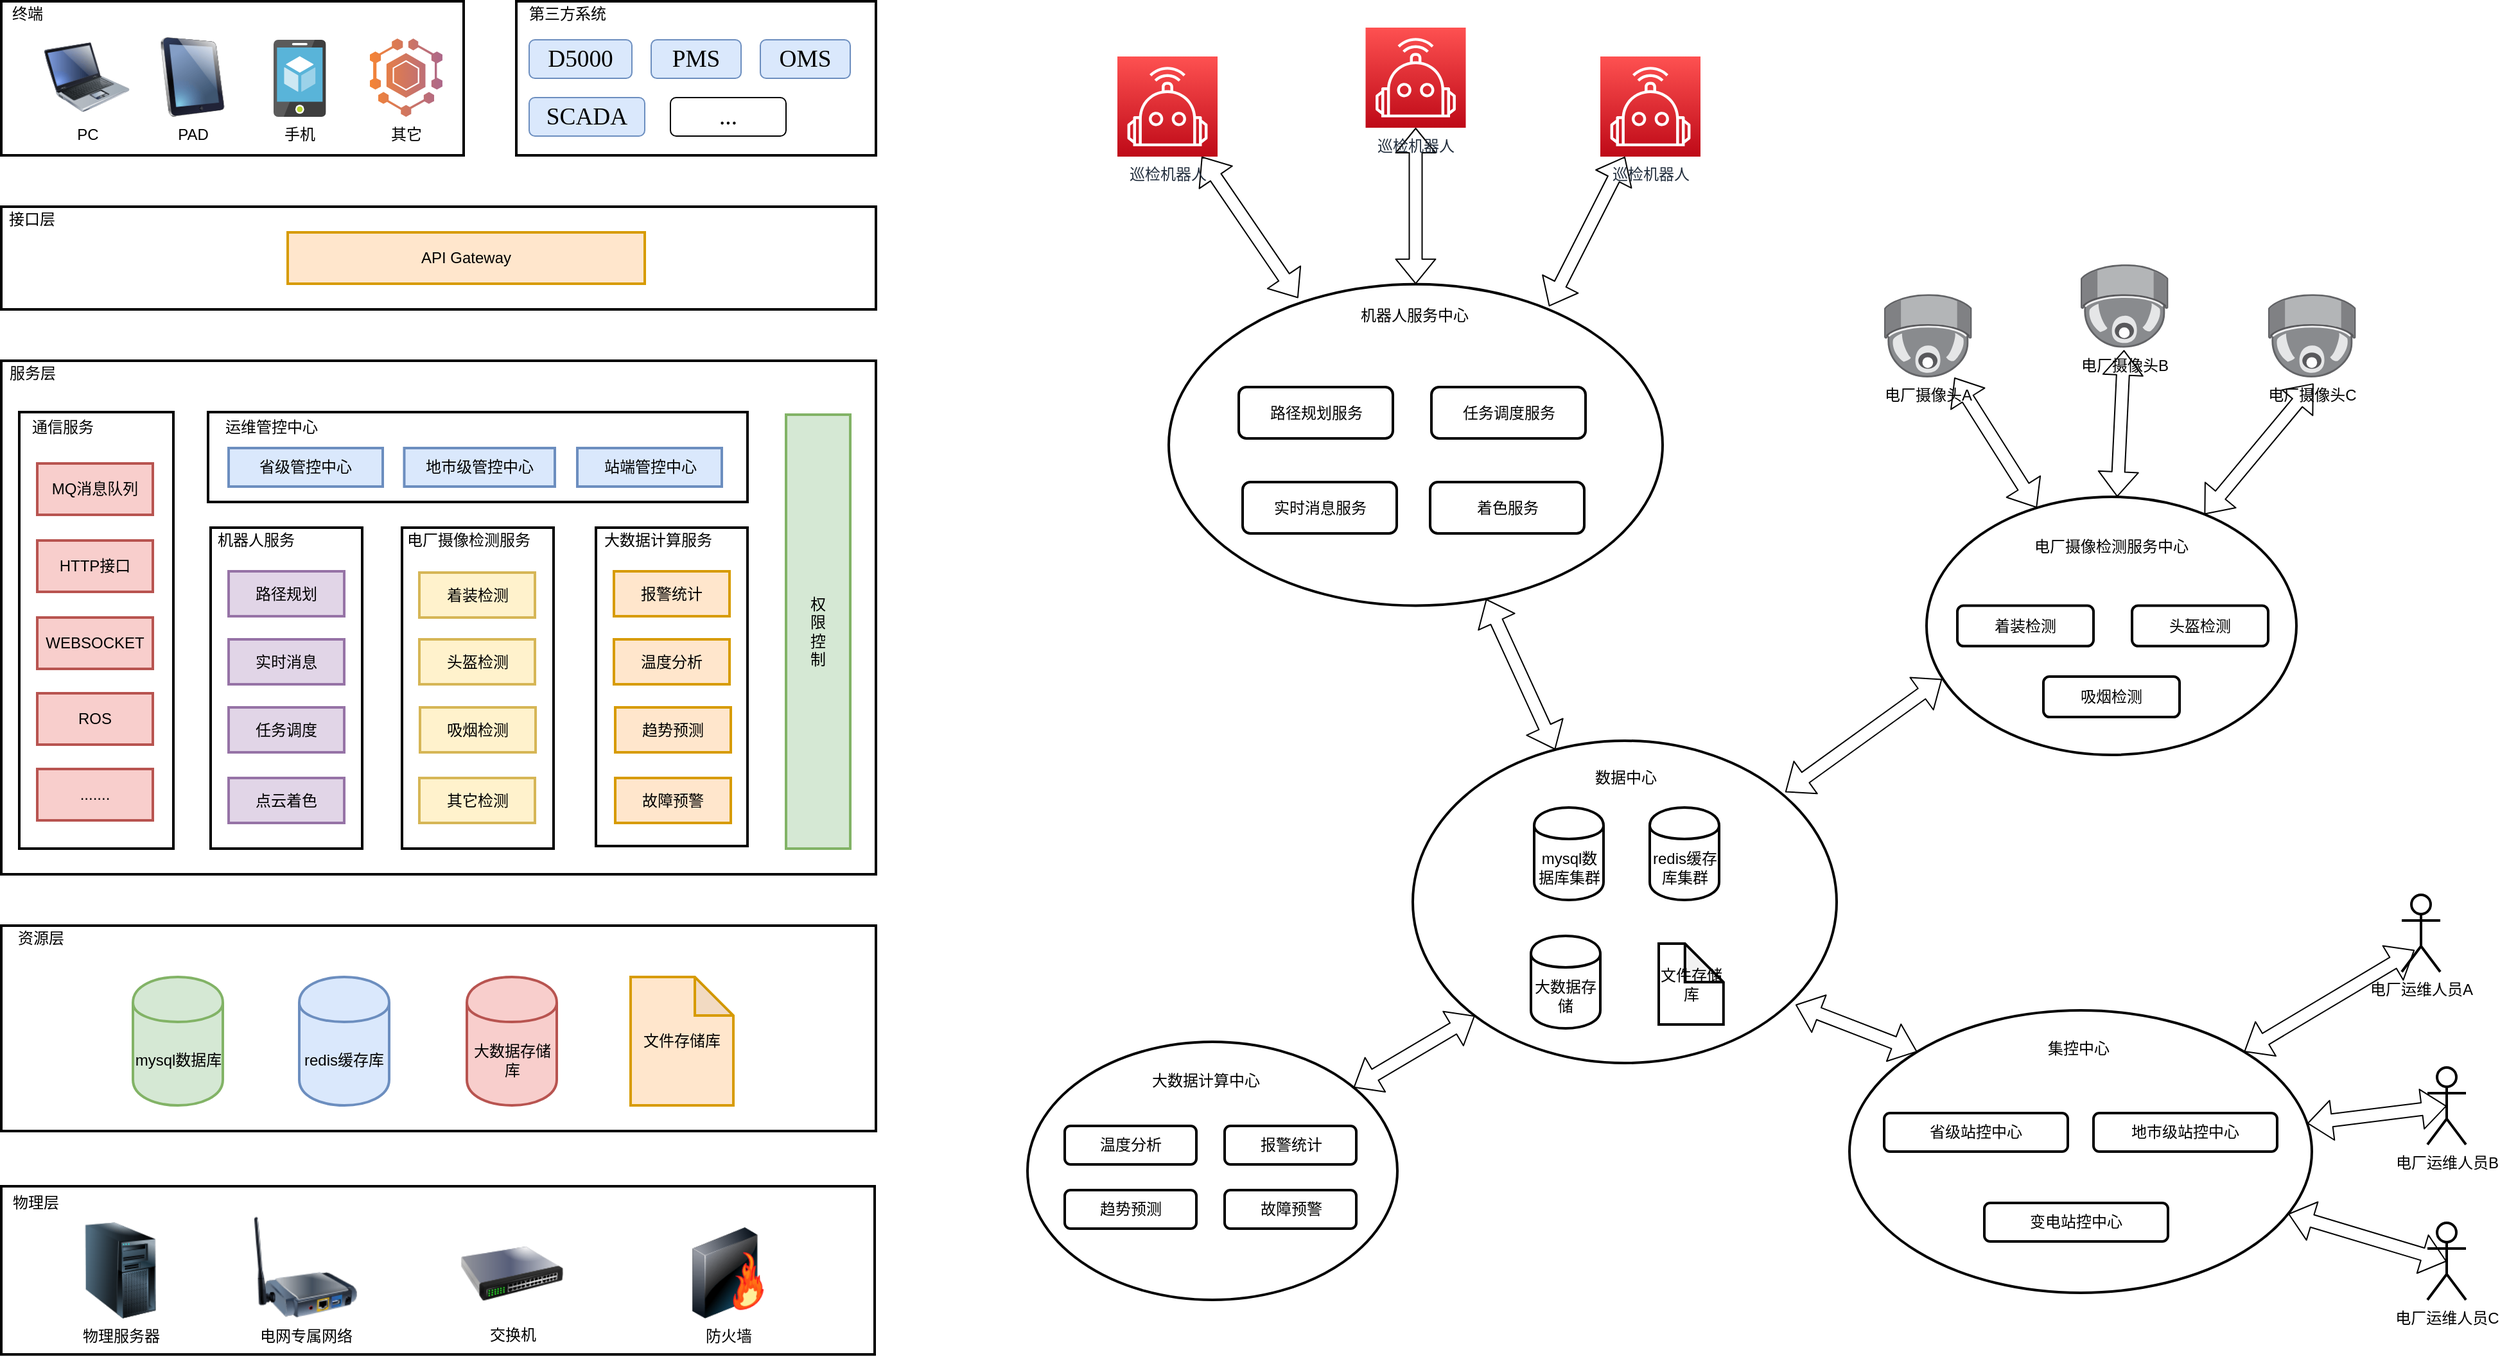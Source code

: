 <mxfile version="12.8.8" type="github">
  <diagram id="68AKn7hBrkc6Hizn51Uo" name="第 1 页">
    <mxGraphModel dx="1553" dy="847" grid="1" gridSize="10" guides="1" tooltips="1" connect="1" arrows="1" fold="1" page="1" pageScale="1" pageWidth="2354" pageHeight="1336" math="0" shadow="0">
      <root>
        <mxCell id="0" />
        <mxCell id="1" parent="0" />
        <mxCell id="wY_InP9v4MQlX6HiAcbp-134" value="" style="shape=flexArrow;endArrow=classic;startArrow=classic;html=1;entryX=0.516;entryY=1.071;entryDx=0;entryDy=0;entryPerimeter=0;" edge="1" parent="1" source="wY_InP9v4MQlX6HiAcbp-79" target="wY_InP9v4MQlX6HiAcbp-131">
          <mxGeometry width="50" height="50" relative="1" as="geometry">
            <mxPoint x="1669" y="509" as="sourcePoint" />
            <mxPoint x="1719" y="459" as="targetPoint" />
          </mxGeometry>
        </mxCell>
        <mxCell id="wY_InP9v4MQlX6HiAcbp-79" value="" style="ellipse;whiteSpace=wrap;html=1;labelBackgroundColor=none;strokeWidth=2;fillColor=none;" vertex="1" parent="1">
          <mxGeometry x="1669" y="469" width="288" height="201" as="geometry" />
        </mxCell>
        <mxCell id="wY_InP9v4MQlX6HiAcbp-20" value="" style="rounded=0;whiteSpace=wrap;html=1;labelBackgroundColor=#333333;strokeWidth=2;fillColor=none;" vertex="1" parent="1">
          <mxGeometry x="170" y="363" width="681" height="400" as="geometry" />
        </mxCell>
        <mxCell id="wY_InP9v4MQlX6HiAcbp-31" value="" style="rounded=0;whiteSpace=wrap;html=1;labelBackgroundColor=none;strokeWidth=2;fillColor=none;" vertex="1" parent="1">
          <mxGeometry x="333" y="493" width="118" height="250" as="geometry" />
        </mxCell>
        <mxCell id="wY_InP9v4MQlX6HiAcbp-1" value="" style="rounded=0;whiteSpace=wrap;html=1;strokeWidth=2;" vertex="1" parent="1">
          <mxGeometry x="170" y="83" width="360" height="120" as="geometry" />
        </mxCell>
        <mxCell id="wY_InP9v4MQlX6HiAcbp-2" value="" style="rounded=0;whiteSpace=wrap;html=1;strokeWidth=2;" vertex="1" parent="1">
          <mxGeometry x="571" y="83" width="280" height="120" as="geometry" />
        </mxCell>
        <mxCell id="wY_InP9v4MQlX6HiAcbp-3" value="终端" style="text;html=1;strokeColor=none;fillColor=none;align=center;verticalAlign=middle;whiteSpace=wrap;rounded=0;" vertex="1" parent="1">
          <mxGeometry x="170" y="83" width="41" height="20" as="geometry" />
        </mxCell>
        <mxCell id="wY_InP9v4MQlX6HiAcbp-4" value="第三方系统" style="text;html=1;strokeColor=none;fillColor=none;align=center;verticalAlign=middle;whiteSpace=wrap;rounded=0;" vertex="1" parent="1">
          <mxGeometry x="571" y="83" width="80" height="20" as="geometry" />
        </mxCell>
        <mxCell id="wY_InP9v4MQlX6HiAcbp-5" value="&lt;span lang=&quot;EN-US&quot; style=&quot;white-space: normal ; font-size: 14pt ; font-family: &amp;#34;tim&amp;#34; , serif&quot;&gt;D5000&lt;/span&gt;&lt;span style=&quot;font-size: medium ; white-space: normal&quot;&gt;&lt;/span&gt;" style="rounded=1;whiteSpace=wrap;html=1;fillColor=#dae8fc;strokeColor=#6c8ebf;" vertex="1" parent="1">
          <mxGeometry x="581" y="113" width="80" height="30" as="geometry" />
        </mxCell>
        <mxCell id="wY_InP9v4MQlX6HiAcbp-6" value="&lt;span lang=&quot;EN-US&quot; style=&quot;white-space: normal ; font-size: 14pt ; font-family: &amp;#34;tim&amp;#34; , serif&quot;&gt;PMS&lt;/span&gt;&lt;span style=&quot;font-size: medium ; white-space: normal&quot;&gt;&lt;/span&gt;" style="rounded=1;whiteSpace=wrap;html=1;fillColor=#dae8fc;strokeColor=#6c8ebf;" vertex="1" parent="1">
          <mxGeometry x="676" y="113" width="70" height="30" as="geometry" />
        </mxCell>
        <mxCell id="wY_InP9v4MQlX6HiAcbp-7" value="&lt;span lang=&quot;EN-US&quot; style=&quot;font-size: 14pt ; font-family: &amp;#34;tim&amp;#34; , serif&quot;&gt;OMS&lt;/span&gt;&lt;span style=&quot;font-size: medium&quot;&gt;&lt;/span&gt;" style="rounded=1;whiteSpace=wrap;html=1;fillColor=#dae8fc;strokeColor=#6c8ebf;" vertex="1" parent="1">
          <mxGeometry x="761" y="113" width="70" height="30" as="geometry" />
        </mxCell>
        <mxCell id="wY_InP9v4MQlX6HiAcbp-8" value="&lt;span lang=&quot;EN-US&quot; style=&quot;font-size: 14pt ; font-family: &amp;#34;tim&amp;#34; , serif&quot;&gt;SCADA&lt;/span&gt;&lt;span style=&quot;font-size: medium&quot;&gt;&lt;/span&gt;" style="rounded=1;whiteSpace=wrap;html=1;fillColor=#dae8fc;strokeColor=#6c8ebf;" vertex="1" parent="1">
          <mxGeometry x="581" y="158" width="90" height="30" as="geometry" />
        </mxCell>
        <mxCell id="wY_InP9v4MQlX6HiAcbp-9" value="&lt;span lang=&quot;EN-US&quot; style=&quot;font-size: 14pt ; font-family: &amp;#34;tim&amp;#34; , serif&quot;&gt;...&lt;/span&gt;&lt;span style=&quot;font-size: medium&quot;&gt;&lt;/span&gt;" style="rounded=1;whiteSpace=wrap;html=1;" vertex="1" parent="1">
          <mxGeometry x="691" y="158" width="90" height="30" as="geometry" />
        </mxCell>
        <mxCell id="wY_InP9v4MQlX6HiAcbp-13" value="手机" style="aspect=fixed;html=1;points=[];align=center;image;fontSize=12;image=img/lib/mscae/App_Service_Mobile_App.svg;" vertex="1" parent="1">
          <mxGeometry x="382" y="113" width="40.8" height="60" as="geometry" />
        </mxCell>
        <mxCell id="wY_InP9v4MQlX6HiAcbp-15" value="其它" style="outlineConnect=0;dashed=0;verticalLabelPosition=bottom;verticalAlign=top;align=center;html=1;shape=mxgraph.aws3.mobile_hub;fillColor=#AD688A;gradientColor=#F58435;gradientDirection=west;pointerEvents=1" vertex="1" parent="1">
          <mxGeometry x="457" y="112" width="56.48" height="61" as="geometry" />
        </mxCell>
        <mxCell id="wY_InP9v4MQlX6HiAcbp-16" value="" style="rounded=0;whiteSpace=wrap;html=1;strokeWidth=2;" vertex="1" parent="1">
          <mxGeometry x="170" y="243" width="681" height="80" as="geometry" />
        </mxCell>
        <mxCell id="wY_InP9v4MQlX6HiAcbp-17" value="API Gateway" style="rounded=0;whiteSpace=wrap;html=1;strokeWidth=2;fillColor=#ffe6cc;strokeColor=#d79b00;" vertex="1" parent="1">
          <mxGeometry x="393" y="263" width="278" height="40" as="geometry" />
        </mxCell>
        <mxCell id="wY_InP9v4MQlX6HiAcbp-18" value="接口层" style="text;html=1;strokeColor=none;fillColor=none;align=center;verticalAlign=middle;whiteSpace=wrap;rounded=0;" vertex="1" parent="1">
          <mxGeometry x="171" y="243" width="46" height="20" as="geometry" />
        </mxCell>
        <mxCell id="wY_InP9v4MQlX6HiAcbp-21" value="服务层" style="text;html=1;strokeColor=none;fillColor=none;align=center;verticalAlign=middle;whiteSpace=wrap;rounded=0;labelBackgroundColor=none;" vertex="1" parent="1">
          <mxGeometry x="171" y="363" width="47" height="20" as="geometry" />
        </mxCell>
        <mxCell id="wY_InP9v4MQlX6HiAcbp-22" value="" style="rounded=0;whiteSpace=wrap;html=1;labelBackgroundColor=none;strokeWidth=2;fillColor=none;" vertex="1" parent="1">
          <mxGeometry x="184" y="403" width="120" height="340" as="geometry" />
        </mxCell>
        <mxCell id="wY_InP9v4MQlX6HiAcbp-23" value="通信服务" style="text;html=1;strokeColor=none;fillColor=none;align=center;verticalAlign=middle;whiteSpace=wrap;rounded=0;labelBackgroundColor=none;" vertex="1" parent="1">
          <mxGeometry x="185" y="405" width="66" height="20" as="geometry" />
        </mxCell>
        <mxCell id="wY_InP9v4MQlX6HiAcbp-25" value="MQ消息队列" style="rounded=0;whiteSpace=wrap;html=1;labelBackgroundColor=none;strokeWidth=2;fillColor=#f8cecc;strokeColor=#b85450;" vertex="1" parent="1">
          <mxGeometry x="198" y="443" width="90" height="40" as="geometry" />
        </mxCell>
        <mxCell id="wY_InP9v4MQlX6HiAcbp-26" value="HTTP接口" style="rounded=0;whiteSpace=wrap;html=1;labelBackgroundColor=none;strokeWidth=2;fillColor=#f8cecc;strokeColor=#b85450;" vertex="1" parent="1">
          <mxGeometry x="198" y="503" width="90" height="40" as="geometry" />
        </mxCell>
        <mxCell id="wY_InP9v4MQlX6HiAcbp-28" value="WEBSOCKET" style="rounded=0;whiteSpace=wrap;html=1;labelBackgroundColor=none;strokeWidth=2;fillColor=#f8cecc;strokeColor=#b85450;" vertex="1" parent="1">
          <mxGeometry x="198" y="563" width="90" height="40" as="geometry" />
        </mxCell>
        <mxCell id="wY_InP9v4MQlX6HiAcbp-29" value="ROS" style="rounded=0;whiteSpace=wrap;html=1;labelBackgroundColor=none;strokeWidth=2;fillColor=#f8cecc;strokeColor=#b85450;" vertex="1" parent="1">
          <mxGeometry x="198" y="622" width="90" height="40" as="geometry" />
        </mxCell>
        <mxCell id="wY_InP9v4MQlX6HiAcbp-30" value="......." style="rounded=0;whiteSpace=wrap;html=1;labelBackgroundColor=none;strokeWidth=2;fillColor=#f8cecc;strokeColor=#b85450;" vertex="1" parent="1">
          <mxGeometry x="198" y="681" width="90" height="40" as="geometry" />
        </mxCell>
        <mxCell id="wY_InP9v4MQlX6HiAcbp-32" value="权&lt;br&gt;限&lt;br&gt;控&lt;br&gt;制" style="rounded=0;whiteSpace=wrap;html=1;labelBackgroundColor=none;strokeWidth=2;fillColor=#d5e8d4;strokeColor=#82b366;" vertex="1" parent="1">
          <mxGeometry x="781" y="405" width="50" height="338" as="geometry" />
        </mxCell>
        <mxCell id="wY_InP9v4MQlX6HiAcbp-54" value="" style="rounded=0;whiteSpace=wrap;html=1;labelBackgroundColor=none;strokeWidth=2;fillColor=none;" vertex="1" parent="1">
          <mxGeometry x="170" y="803" width="681" height="160" as="geometry" />
        </mxCell>
        <mxCell id="wY_InP9v4MQlX6HiAcbp-55" value="资源层" style="text;html=1;strokeColor=none;fillColor=none;align=center;verticalAlign=middle;whiteSpace=wrap;rounded=0;labelBackgroundColor=none;" vertex="1" parent="1">
          <mxGeometry x="171" y="803" width="60" height="20" as="geometry" />
        </mxCell>
        <mxCell id="wY_InP9v4MQlX6HiAcbp-58" value="mysql数据库" style="shape=cylinder;whiteSpace=wrap;html=1;boundedLbl=1;backgroundOutline=1;labelBackgroundColor=none;strokeWidth=2;fillColor=#d5e8d4;strokeColor=#82b366;" vertex="1" parent="1">
          <mxGeometry x="272.5" y="843" width="70" height="100" as="geometry" />
        </mxCell>
        <mxCell id="wY_InP9v4MQlX6HiAcbp-61" value="redis缓存库" style="shape=cylinder;whiteSpace=wrap;html=1;boundedLbl=1;backgroundOutline=1;labelBackgroundColor=none;strokeWidth=2;fillColor=#dae8fc;strokeColor=#6c8ebf;" vertex="1" parent="1">
          <mxGeometry x="402" y="843" width="70" height="100" as="geometry" />
        </mxCell>
        <mxCell id="wY_InP9v4MQlX6HiAcbp-63" value="文件存储库" style="shape=note;whiteSpace=wrap;html=1;backgroundOutline=1;darkOpacity=0.05;labelBackgroundColor=none;strokeWidth=2;fillColor=#ffe6cc;strokeColor=#d79b00;" vertex="1" parent="1">
          <mxGeometry x="660" y="843" width="80" height="100" as="geometry" />
        </mxCell>
        <mxCell id="wY_InP9v4MQlX6HiAcbp-64" value="" style="ellipse;whiteSpace=wrap;html=1;labelBackgroundColor=none;strokeWidth=2;fillColor=none;" vertex="1" parent="1">
          <mxGeometry x="1269" y="659" width="330" height="251" as="geometry" />
        </mxCell>
        <mxCell id="wY_InP9v4MQlX6HiAcbp-65" value="mysql数据库集群" style="shape=cylinder;whiteSpace=wrap;html=1;boundedLbl=1;backgroundOutline=1;labelBackgroundColor=none;strokeWidth=2;fillColor=none;" vertex="1" parent="1">
          <mxGeometry x="1363.5" y="711" width="54" height="72" as="geometry" />
        </mxCell>
        <mxCell id="wY_InP9v4MQlX6HiAcbp-66" value="redis缓存库集群" style="shape=cylinder;whiteSpace=wrap;html=1;boundedLbl=1;backgroundOutline=1;labelBackgroundColor=none;strokeWidth=2;fillColor=none;" vertex="1" parent="1">
          <mxGeometry x="1453.5" y="711" width="54" height="72" as="geometry" />
        </mxCell>
        <mxCell id="wY_InP9v4MQlX6HiAcbp-67" value="文件存储库" style="shape=note;whiteSpace=wrap;html=1;backgroundOutline=1;darkOpacity=0.05;labelBackgroundColor=none;strokeWidth=2;fillColor=none;" vertex="1" parent="1">
          <mxGeometry x="1460.5" y="817" width="50.4" height="63" as="geometry" />
        </mxCell>
        <mxCell id="wY_InP9v4MQlX6HiAcbp-68" value="" style="ellipse;whiteSpace=wrap;html=1;labelBackgroundColor=none;strokeWidth=2;fillColor=none;" vertex="1" parent="1">
          <mxGeometry x="1079" y="303.37" width="384.5" height="250.38" as="geometry" />
        </mxCell>
        <mxCell id="wY_InP9v4MQlX6HiAcbp-69" value="大数据存储库" style="shape=cylinder;whiteSpace=wrap;html=1;boundedLbl=1;backgroundOutline=1;labelBackgroundColor=none;strokeWidth=2;fillColor=#f8cecc;strokeColor=#b85450;" vertex="1" parent="1">
          <mxGeometry x="532.5" y="843" width="70" height="100" as="geometry" />
        </mxCell>
        <mxCell id="wY_InP9v4MQlX6HiAcbp-70" value="数据中心" style="text;html=1;strokeColor=none;fillColor=none;align=center;verticalAlign=middle;whiteSpace=wrap;rounded=0;labelBackgroundColor=none;" vertex="1" parent="1">
          <mxGeometry x="1410" y="678" width="50" height="20" as="geometry" />
        </mxCell>
        <mxCell id="wY_InP9v4MQlX6HiAcbp-71" value="机器人服务中心" style="text;html=1;strokeColor=none;fillColor=none;align=center;verticalAlign=middle;whiteSpace=wrap;rounded=0;labelBackgroundColor=none;" vertex="1" parent="1">
          <mxGeometry x="1225" y="317.5" width="91" height="20" as="geometry" />
        </mxCell>
        <mxCell id="wY_InP9v4MQlX6HiAcbp-72" value="路径规划服务" style="rounded=1;whiteSpace=wrap;html=1;labelBackgroundColor=none;strokeWidth=2;fillColor=none;" vertex="1" parent="1">
          <mxGeometry x="1133.5" y="383.5" width="120" height="40" as="geometry" />
        </mxCell>
        <mxCell id="wY_InP9v4MQlX6HiAcbp-73" value="任务调度服务" style="rounded=1;whiteSpace=wrap;html=1;labelBackgroundColor=none;strokeWidth=2;fillColor=none;" vertex="1" parent="1">
          <mxGeometry x="1283.5" y="383.5" width="120" height="40" as="geometry" />
        </mxCell>
        <mxCell id="wY_InP9v4MQlX6HiAcbp-74" value="实时消息服务" style="rounded=1;whiteSpace=wrap;html=1;labelBackgroundColor=none;strokeWidth=2;fillColor=none;" vertex="1" parent="1">
          <mxGeometry x="1136.5" y="457.5" width="120" height="40" as="geometry" />
        </mxCell>
        <mxCell id="wY_InP9v4MQlX6HiAcbp-75" value="着色服务" style="rounded=1;whiteSpace=wrap;html=1;labelBackgroundColor=none;strokeWidth=2;fillColor=none;" vertex="1" parent="1">
          <mxGeometry x="1282.5" y="457.5" width="120" height="40" as="geometry" />
        </mxCell>
        <mxCell id="wY_InP9v4MQlX6HiAcbp-76" value="着装检测" style="rounded=1;whiteSpace=wrap;html=1;labelBackgroundColor=none;strokeWidth=2;fillColor=none;" vertex="1" parent="1">
          <mxGeometry x="1693" y="553.75" width="106" height="31.5" as="geometry" />
        </mxCell>
        <mxCell id="wY_InP9v4MQlX6HiAcbp-78" value="" style="ellipse;whiteSpace=wrap;html=1;labelBackgroundColor=none;strokeWidth=2;fillColor=none;" vertex="1" parent="1">
          <mxGeometry x="969" y="893.5" width="288" height="201" as="geometry" />
        </mxCell>
        <mxCell id="wY_InP9v4MQlX6HiAcbp-80" value="电厂摄像检测服务中心" style="text;html=1;strokeColor=none;fillColor=none;align=center;verticalAlign=middle;whiteSpace=wrap;rounded=0;labelBackgroundColor=none;" vertex="1" parent="1">
          <mxGeometry x="1748" y="497.5" width="130" height="20" as="geometry" />
        </mxCell>
        <mxCell id="wY_InP9v4MQlX6HiAcbp-81" value="大数据计算中心" style="text;html=1;strokeColor=none;fillColor=none;align=center;verticalAlign=middle;whiteSpace=wrap;rounded=0;labelBackgroundColor=none;" vertex="1" parent="1">
          <mxGeometry x="1063" y="913.5" width="90" height="20" as="geometry" />
        </mxCell>
        <mxCell id="wY_InP9v4MQlX6HiAcbp-82" value="温度分析" style="rounded=1;whiteSpace=wrap;html=1;labelBackgroundColor=none;strokeWidth=2;fillColor=none;" vertex="1" parent="1">
          <mxGeometry x="998" y="959" width="102.5" height="30" as="geometry" />
        </mxCell>
        <mxCell id="wY_InP9v4MQlX6HiAcbp-83" value="" style="ellipse;whiteSpace=wrap;html=1;labelBackgroundColor=none;strokeWidth=2;fillColor=none;" vertex="1" parent="1">
          <mxGeometry x="1609" y="869" width="360" height="220" as="geometry" />
        </mxCell>
        <mxCell id="wY_InP9v4MQlX6HiAcbp-84" value="集控中心" style="text;html=1;strokeColor=none;fillColor=none;align=center;verticalAlign=middle;whiteSpace=wrap;rounded=0;labelBackgroundColor=none;" vertex="1" parent="1">
          <mxGeometry x="1756" y="889" width="63" height="20" as="geometry" />
        </mxCell>
        <mxCell id="wY_InP9v4MQlX6HiAcbp-85" value="省级站控中心" style="rounded=1;whiteSpace=wrap;html=1;labelBackgroundColor=none;strokeWidth=2;fillColor=none;" vertex="1" parent="1">
          <mxGeometry x="1636" y="949" width="143" height="30" as="geometry" />
        </mxCell>
        <mxCell id="wY_InP9v4MQlX6HiAcbp-86" value="地市级站控中心" style="rounded=1;whiteSpace=wrap;html=1;labelBackgroundColor=none;strokeWidth=2;fillColor=none;" vertex="1" parent="1">
          <mxGeometry x="1799" y="949" width="143" height="30" as="geometry" />
        </mxCell>
        <mxCell id="wY_InP9v4MQlX6HiAcbp-87" value="变电站控中心" style="rounded=1;whiteSpace=wrap;html=1;labelBackgroundColor=none;strokeWidth=2;fillColor=none;" vertex="1" parent="1">
          <mxGeometry x="1714" y="1019" width="143" height="30" as="geometry" />
        </mxCell>
        <mxCell id="wY_InP9v4MQlX6HiAcbp-89" value="" style="shape=flexArrow;endArrow=classic;startArrow=classic;html=1;entryX=0;entryY=1;entryDx=0;entryDy=0;" edge="1" parent="1" source="wY_InP9v4MQlX6HiAcbp-78" target="wY_InP9v4MQlX6HiAcbp-64">
          <mxGeometry width="50" height="50" relative="1" as="geometry">
            <mxPoint x="1269" y="909" as="sourcePoint" />
            <mxPoint x="1319" y="859" as="targetPoint" />
          </mxGeometry>
        </mxCell>
        <mxCell id="wY_InP9v4MQlX6HiAcbp-90" value="" style="shape=flexArrow;endArrow=classic;startArrow=classic;html=1;exitX=0;exitY=0;exitDx=0;exitDy=0;entryX=0.903;entryY=0.819;entryDx=0;entryDy=0;entryPerimeter=0;" edge="1" parent="1" source="wY_InP9v4MQlX6HiAcbp-83" target="wY_InP9v4MQlX6HiAcbp-64">
          <mxGeometry width="50" height="50" relative="1" as="geometry">
            <mxPoint x="1389" y="889" as="sourcePoint" />
            <mxPoint x="1439" y="839" as="targetPoint" />
          </mxGeometry>
        </mxCell>
        <mxCell id="wY_InP9v4MQlX6HiAcbp-91" value="" style="shape=flexArrow;endArrow=classic;startArrow=classic;html=1;" edge="1" parent="1" source="wY_InP9v4MQlX6HiAcbp-64" target="wY_InP9v4MQlX6HiAcbp-68">
          <mxGeometry width="50" height="50" relative="1" as="geometry">
            <mxPoint x="1389" y="769" as="sourcePoint" />
            <mxPoint x="1439" y="719" as="targetPoint" />
          </mxGeometry>
        </mxCell>
        <mxCell id="wY_InP9v4MQlX6HiAcbp-92" value="" style="shape=flexArrow;endArrow=classic;startArrow=classic;html=1;entryX=0.042;entryY=0.706;entryDx=0;entryDy=0;entryPerimeter=0;" edge="1" parent="1" target="wY_InP9v4MQlX6HiAcbp-79">
          <mxGeometry width="50" height="50" relative="1" as="geometry">
            <mxPoint x="1559" y="699" as="sourcePoint" />
            <mxPoint x="1439" y="769" as="targetPoint" />
          </mxGeometry>
        </mxCell>
        <mxCell id="wY_InP9v4MQlX6HiAcbp-96" value="" style="shape=flexArrow;endArrow=classic;startArrow=classic;html=1;exitX=0.77;exitY=0.069;exitDx=0;exitDy=0;exitPerimeter=0;" edge="1" parent="1" source="wY_InP9v4MQlX6HiAcbp-68" target="wY_InP9v4MQlX6HiAcbp-158">
          <mxGeometry width="50" height="50" relative="1" as="geometry">
            <mxPoint x="1379" y="229" as="sourcePoint" />
            <mxPoint x="1448.866" y="204" as="targetPoint" />
          </mxGeometry>
        </mxCell>
        <mxCell id="wY_InP9v4MQlX6HiAcbp-97" value="" style="shape=flexArrow;endArrow=classic;startArrow=classic;html=1;" edge="1" parent="1" source="wY_InP9v4MQlX6HiAcbp-68" target="wY_InP9v4MQlX6HiAcbp-157">
          <mxGeometry width="50" height="50" relative="1" as="geometry">
            <mxPoint x="1379" y="229" as="sourcePoint" />
            <mxPoint x="1279" y="189" as="targetPoint" />
          </mxGeometry>
        </mxCell>
        <mxCell id="wY_InP9v4MQlX6HiAcbp-98" value="" style="shape=flexArrow;endArrow=classic;startArrow=classic;html=1;exitX=0.262;exitY=0.043;exitDx=0;exitDy=0;exitPerimeter=0;" edge="1" parent="1" source="wY_InP9v4MQlX6HiAcbp-68" target="wY_InP9v4MQlX6HiAcbp-156">
          <mxGeometry width="50" height="50" relative="1" as="geometry">
            <mxPoint x="1379" y="229" as="sourcePoint" />
            <mxPoint x="1086.5" y="204" as="targetPoint" />
          </mxGeometry>
        </mxCell>
        <mxCell id="wY_InP9v4MQlX6HiAcbp-99" value="" style="rounded=0;whiteSpace=wrap;html=1;labelBackgroundColor=none;strokeWidth=2;fillColor=none;" vertex="1" parent="1">
          <mxGeometry x="482" y="493" width="118" height="250" as="geometry" />
        </mxCell>
        <mxCell id="wY_InP9v4MQlX6HiAcbp-100" value="" style="rounded=0;whiteSpace=wrap;html=1;labelBackgroundColor=none;strokeWidth=2;fillColor=none;" vertex="1" parent="1">
          <mxGeometry x="633" y="493" width="118" height="248" as="geometry" />
        </mxCell>
        <mxCell id="wY_InP9v4MQlX6HiAcbp-102" value="" style="rounded=0;whiteSpace=wrap;html=1;labelBackgroundColor=none;strokeWidth=2;fillColor=none;" vertex="1" parent="1">
          <mxGeometry x="331" y="403" width="420" height="70" as="geometry" />
        </mxCell>
        <mxCell id="wY_InP9v4MQlX6HiAcbp-103" value="机器人服务" style="text;html=1;strokeColor=none;fillColor=none;align=center;verticalAlign=middle;whiteSpace=wrap;rounded=0;labelBackgroundColor=none;" vertex="1" parent="1">
          <mxGeometry x="336" y="493" width="65" height="20" as="geometry" />
        </mxCell>
        <mxCell id="wY_InP9v4MQlX6HiAcbp-104" value="电厂摄像检测服务" style="text;html=1;strokeColor=none;fillColor=none;align=center;verticalAlign=middle;whiteSpace=wrap;rounded=0;labelBackgroundColor=none;" vertex="1" parent="1">
          <mxGeometry x="483.75" y="493" width="100.25" height="20" as="geometry" />
        </mxCell>
        <mxCell id="wY_InP9v4MQlX6HiAcbp-105" value="大数据计算服务" style="text;html=1;strokeColor=none;fillColor=none;align=center;verticalAlign=middle;whiteSpace=wrap;rounded=0;labelBackgroundColor=none;" vertex="1" parent="1">
          <mxGeometry x="634" y="493" width="95" height="20" as="geometry" />
        </mxCell>
        <mxCell id="wY_InP9v4MQlX6HiAcbp-106" value="路径规划" style="rounded=0;whiteSpace=wrap;html=1;labelBackgroundColor=none;strokeWidth=2;fillColor=#e1d5e7;strokeColor=#9673a6;" vertex="1" parent="1">
          <mxGeometry x="347" y="527" width="90" height="35" as="geometry" />
        </mxCell>
        <mxCell id="wY_InP9v4MQlX6HiAcbp-107" value="实时消息" style="rounded=0;whiteSpace=wrap;html=1;labelBackgroundColor=none;strokeWidth=2;fillColor=#e1d5e7;strokeColor=#9673a6;" vertex="1" parent="1">
          <mxGeometry x="347" y="580" width="90" height="35" as="geometry" />
        </mxCell>
        <mxCell id="wY_InP9v4MQlX6HiAcbp-108" value="任务调度" style="rounded=0;whiteSpace=wrap;html=1;labelBackgroundColor=none;strokeWidth=2;fillColor=#e1d5e7;strokeColor=#9673a6;" vertex="1" parent="1">
          <mxGeometry x="347" y="633" width="90" height="35" as="geometry" />
        </mxCell>
        <mxCell id="wY_InP9v4MQlX6HiAcbp-109" value="点云着色" style="rounded=0;whiteSpace=wrap;html=1;labelBackgroundColor=none;strokeWidth=2;fillColor=#e1d5e7;strokeColor=#9673a6;" vertex="1" parent="1">
          <mxGeometry x="347" y="688" width="90" height="35" as="geometry" />
        </mxCell>
        <mxCell id="wY_InP9v4MQlX6HiAcbp-111" value="着装检测" style="rounded=0;whiteSpace=wrap;html=1;labelBackgroundColor=none;strokeWidth=2;fillColor=#fff2cc;strokeColor=#d6b656;" vertex="1" parent="1">
          <mxGeometry x="495.5" y="528" width="90" height="35" as="geometry" />
        </mxCell>
        <mxCell id="wY_InP9v4MQlX6HiAcbp-112" value="头盔检测" style="rounded=0;whiteSpace=wrap;html=1;labelBackgroundColor=none;strokeWidth=2;fillColor=#fff2cc;strokeColor=#d6b656;" vertex="1" parent="1">
          <mxGeometry x="495.5" y="580" width="90" height="35" as="geometry" />
        </mxCell>
        <mxCell id="wY_InP9v4MQlX6HiAcbp-113" value="吸烟检测" style="rounded=0;whiteSpace=wrap;html=1;labelBackgroundColor=none;strokeWidth=2;fillColor=#fff2cc;strokeColor=#d6b656;" vertex="1" parent="1">
          <mxGeometry x="496" y="633" width="90" height="35" as="geometry" />
        </mxCell>
        <mxCell id="wY_InP9v4MQlX6HiAcbp-114" value="其它检测" style="rounded=0;whiteSpace=wrap;html=1;labelBackgroundColor=none;strokeWidth=2;fillColor=#fff2cc;strokeColor=#d6b656;" vertex="1" parent="1">
          <mxGeometry x="495.5" y="688" width="90" height="35" as="geometry" />
        </mxCell>
        <mxCell id="wY_InP9v4MQlX6HiAcbp-115" value="报警统计" style="rounded=0;whiteSpace=wrap;html=1;labelBackgroundColor=none;strokeWidth=2;fillColor=#ffe6cc;strokeColor=#d79b00;" vertex="1" parent="1">
          <mxGeometry x="647" y="527" width="90" height="35" as="geometry" />
        </mxCell>
        <mxCell id="wY_InP9v4MQlX6HiAcbp-116" value="温度分析" style="rounded=0;whiteSpace=wrap;html=1;labelBackgroundColor=none;strokeWidth=2;fillColor=#ffe6cc;strokeColor=#d79b00;" vertex="1" parent="1">
          <mxGeometry x="647" y="580" width="90" height="35" as="geometry" />
        </mxCell>
        <mxCell id="wY_InP9v4MQlX6HiAcbp-117" value="趋势预测" style="rounded=0;whiteSpace=wrap;html=1;labelBackgroundColor=none;strokeWidth=2;fillColor=#ffe6cc;strokeColor=#d79b00;" vertex="1" parent="1">
          <mxGeometry x="648" y="633" width="90" height="35" as="geometry" />
        </mxCell>
        <mxCell id="wY_InP9v4MQlX6HiAcbp-118" value="故障预警" style="rounded=0;whiteSpace=wrap;html=1;labelBackgroundColor=none;strokeWidth=2;fillColor=#ffe6cc;strokeColor=#d79b00;" vertex="1" parent="1">
          <mxGeometry x="648" y="688" width="90" height="35" as="geometry" />
        </mxCell>
        <mxCell id="wY_InP9v4MQlX6HiAcbp-120" value="运维管控中心" style="text;html=1;strokeColor=none;fillColor=none;align=center;verticalAlign=middle;whiteSpace=wrap;rounded=0;labelBackgroundColor=none;" vertex="1" parent="1">
          <mxGeometry x="330" y="405" width="101" height="20" as="geometry" />
        </mxCell>
        <mxCell id="wY_InP9v4MQlX6HiAcbp-121" value="省级管控中心" style="rounded=0;whiteSpace=wrap;html=1;labelBackgroundColor=none;strokeWidth=2;fillColor=#dae8fc;strokeColor=#6c8ebf;" vertex="1" parent="1">
          <mxGeometry x="347" y="431" width="120" height="30" as="geometry" />
        </mxCell>
        <mxCell id="wY_InP9v4MQlX6HiAcbp-122" value="地市级管控中心" style="rounded=0;whiteSpace=wrap;html=1;labelBackgroundColor=none;strokeWidth=2;fillColor=#dae8fc;strokeColor=#6c8ebf;" vertex="1" parent="1">
          <mxGeometry x="483.75" y="431" width="117.25" height="30" as="geometry" />
        </mxCell>
        <mxCell id="wY_InP9v4MQlX6HiAcbp-123" value="站端管控中心" style="rounded=0;whiteSpace=wrap;html=1;labelBackgroundColor=none;strokeWidth=2;fillColor=#dae8fc;strokeColor=#6c8ebf;" vertex="1" parent="1">
          <mxGeometry x="618.5" y="431" width="112.5" height="30" as="geometry" />
        </mxCell>
        <mxCell id="wY_InP9v4MQlX6HiAcbp-124" value="头盔检测" style="rounded=1;whiteSpace=wrap;html=1;labelBackgroundColor=none;strokeWidth=2;fillColor=none;" vertex="1" parent="1">
          <mxGeometry x="1829" y="553.75" width="106" height="31.5" as="geometry" />
        </mxCell>
        <mxCell id="wY_InP9v4MQlX6HiAcbp-125" value="吸烟检测" style="rounded=1;whiteSpace=wrap;html=1;labelBackgroundColor=none;strokeWidth=2;fillColor=none;" vertex="1" parent="1">
          <mxGeometry x="1760" y="609" width="106" height="31.5" as="geometry" />
        </mxCell>
        <mxCell id="wY_InP9v4MQlX6HiAcbp-126" value="报警统计" style="rounded=1;whiteSpace=wrap;html=1;labelBackgroundColor=none;strokeWidth=2;fillColor=none;" vertex="1" parent="1">
          <mxGeometry x="1122.5" y="959" width="102.5" height="30" as="geometry" />
        </mxCell>
        <mxCell id="wY_InP9v4MQlX6HiAcbp-127" value="趋势预测" style="rounded=1;whiteSpace=wrap;html=1;labelBackgroundColor=none;strokeWidth=2;fillColor=none;" vertex="1" parent="1">
          <mxGeometry x="998" y="1009" width="102.5" height="30" as="geometry" />
        </mxCell>
        <mxCell id="wY_InP9v4MQlX6HiAcbp-128" value="故障预警" style="rounded=1;whiteSpace=wrap;html=1;labelBackgroundColor=none;strokeWidth=2;fillColor=none;" vertex="1" parent="1">
          <mxGeometry x="1122.5" y="1009" width="102.5" height="30" as="geometry" />
        </mxCell>
        <mxCell id="wY_InP9v4MQlX6HiAcbp-129" value="电厂摄像头A" style="points=[];aspect=fixed;html=1;align=center;shadow=0;dashed=0;image;image=img/lib/allied_telesis/security/Surveillance_Camera_Ceiling.svg;labelBackgroundColor=none;strokeWidth=2;fillColor=none;" vertex="1" parent="1">
          <mxGeometry x="1636" y="311.07" width="68.31" height="65" as="geometry" />
        </mxCell>
        <mxCell id="wY_InP9v4MQlX6HiAcbp-130" value="电厂摄像头B" style="points=[];aspect=fixed;html=1;align=center;shadow=0;dashed=0;image;image=img/lib/allied_telesis/security/Surveillance_Camera_Ceiling.svg;labelBackgroundColor=none;strokeWidth=2;fillColor=none;" vertex="1" parent="1">
          <mxGeometry x="1789" y="287.89" width="68.3" height="65" as="geometry" />
        </mxCell>
        <mxCell id="wY_InP9v4MQlX6HiAcbp-132" value="" style="shape=flexArrow;endArrow=classic;startArrow=classic;html=1;" edge="1" parent="1" source="wY_InP9v4MQlX6HiAcbp-79" target="wY_InP9v4MQlX6HiAcbp-129">
          <mxGeometry width="50" height="50" relative="1" as="geometry">
            <mxPoint x="1709" y="399" as="sourcePoint" />
            <mxPoint x="1759" y="349" as="targetPoint" />
          </mxGeometry>
        </mxCell>
        <mxCell id="wY_InP9v4MQlX6HiAcbp-133" value="" style="shape=flexArrow;endArrow=classic;startArrow=classic;html=1;entryX=0.495;entryY=1.027;entryDx=0;entryDy=0;entryPerimeter=0;" edge="1" parent="1" source="wY_InP9v4MQlX6HiAcbp-79" target="wY_InP9v4MQlX6HiAcbp-130">
          <mxGeometry width="50" height="50" relative="1" as="geometry">
            <mxPoint x="1519" y="509" as="sourcePoint" />
            <mxPoint x="1849" y="339" as="targetPoint" />
          </mxGeometry>
        </mxCell>
        <mxCell id="wY_InP9v4MQlX6HiAcbp-131" value="电厂摄像头C" style="points=[];aspect=fixed;html=1;align=center;shadow=0;dashed=0;image;image=img/lib/allied_telesis/security/Surveillance_Camera_Ceiling.svg;labelBackgroundColor=none;strokeWidth=2;fillColor=none;" vertex="1" parent="1">
          <mxGeometry x="1935" y="311.07" width="68.31" height="65" as="geometry" />
        </mxCell>
        <mxCell id="wY_InP9v4MQlX6HiAcbp-135" value="电厂运维人员A" style="shape=umlActor;verticalLabelPosition=bottom;labelBackgroundColor=#ffffff;verticalAlign=top;html=1;strokeWidth=2;fillColor=none;" vertex="1" parent="1">
          <mxGeometry x="2039" y="779" width="30" height="60" as="geometry" />
        </mxCell>
        <mxCell id="wY_InP9v4MQlX6HiAcbp-136" value="电厂运维人员B" style="shape=umlActor;verticalLabelPosition=bottom;labelBackgroundColor=#ffffff;verticalAlign=top;html=1;strokeWidth=2;fillColor=none;" vertex="1" parent="1">
          <mxGeometry x="2059" y="913.5" width="30" height="60" as="geometry" />
        </mxCell>
        <mxCell id="wY_InP9v4MQlX6HiAcbp-137" value="电厂运维人员C" style="shape=umlActor;verticalLabelPosition=bottom;labelBackgroundColor=#ffffff;verticalAlign=top;html=1;strokeWidth=2;fillColor=none;" vertex="1" parent="1">
          <mxGeometry x="2059" y="1034.5" width="30" height="60" as="geometry" />
        </mxCell>
        <mxCell id="wY_InP9v4MQlX6HiAcbp-138" value="" style="shape=flexArrow;endArrow=classic;startArrow=classic;html=1;entryX=0.333;entryY=0.717;entryDx=0;entryDy=0;entryPerimeter=0;exitX=1;exitY=0;exitDx=0;exitDy=0;" edge="1" parent="1" source="wY_InP9v4MQlX6HiAcbp-83" target="wY_InP9v4MQlX6HiAcbp-135">
          <mxGeometry width="50" height="50" relative="1" as="geometry">
            <mxPoint x="1709" y="909" as="sourcePoint" />
            <mxPoint x="1759" y="859" as="targetPoint" />
          </mxGeometry>
        </mxCell>
        <mxCell id="wY_InP9v4MQlX6HiAcbp-139" value="" style="shape=flexArrow;endArrow=classic;startArrow=classic;html=1;entryX=0.5;entryY=0.5;entryDx=0;entryDy=0;entryPerimeter=0;" edge="1" parent="1" source="wY_InP9v4MQlX6HiAcbp-83" target="wY_InP9v4MQlX6HiAcbp-136">
          <mxGeometry width="50" height="50" relative="1" as="geometry">
            <mxPoint x="1709" y="1039" as="sourcePoint" />
            <mxPoint x="1759" y="989" as="targetPoint" />
          </mxGeometry>
        </mxCell>
        <mxCell id="wY_InP9v4MQlX6HiAcbp-140" value="" style="shape=flexArrow;endArrow=classic;startArrow=classic;html=1;entryX=0.5;entryY=0.5;entryDx=0;entryDy=0;entryPerimeter=0;" edge="1" parent="1" source="wY_InP9v4MQlX6HiAcbp-83" target="wY_InP9v4MQlX6HiAcbp-137">
          <mxGeometry width="50" height="50" relative="1" as="geometry">
            <mxPoint x="1709" y="1039" as="sourcePoint" />
            <mxPoint x="1759" y="989" as="targetPoint" />
          </mxGeometry>
        </mxCell>
        <mxCell id="wY_InP9v4MQlX6HiAcbp-141" value="大数据存储" style="shape=cylinder;whiteSpace=wrap;html=1;boundedLbl=1;backgroundOutline=1;labelBackgroundColor=none;strokeWidth=2;fillColor=none;" vertex="1" parent="1">
          <mxGeometry x="1361" y="811" width="54" height="72" as="geometry" />
        </mxCell>
        <mxCell id="wY_InP9v4MQlX6HiAcbp-144" value="" style="rounded=0;whiteSpace=wrap;html=1;labelBackgroundColor=none;strokeWidth=2;fillColor=none;" vertex="1" parent="1">
          <mxGeometry x="170" y="1006" width="680" height="131" as="geometry" />
        </mxCell>
        <mxCell id="wY_InP9v4MQlX6HiAcbp-145" value="物理层" style="text;html=1;strokeColor=none;fillColor=none;align=center;verticalAlign=middle;whiteSpace=wrap;rounded=0;labelBackgroundColor=none;" vertex="1" parent="1">
          <mxGeometry x="177" y="1009" width="40" height="20" as="geometry" />
        </mxCell>
        <mxCell id="wY_InP9v4MQlX6HiAcbp-146" value="物理服务器" style="image;html=1;labelBackgroundColor=#ffffff;image=img/lib/clip_art/computers/Server_Tower_128x128.png;strokeWidth=2;fillColor=none;" vertex="1" parent="1">
          <mxGeometry x="221.5" y="1034" width="82.5" height="75" as="geometry" />
        </mxCell>
        <mxCell id="wY_InP9v4MQlX6HiAcbp-147" value="电网专属网络" style="image;html=1;labelBackgroundColor=#ffffff;image=img/lib/clip_art/networking/Print_Server_Wireless_128x128.png;strokeWidth=2;fillColor=none;" vertex="1" parent="1">
          <mxGeometry x="367" y="1029" width="80" height="80" as="geometry" />
        </mxCell>
        <mxCell id="wY_InP9v4MQlX6HiAcbp-148" value="交换机" style="image;html=1;labelBackgroundColor=#ffffff;image=img/lib/clip_art/networking/Switch_128x128.png;strokeWidth=2;fillColor=none;" vertex="1" parent="1">
          <mxGeometry x="527.5" y="1040.5" width="80" height="67.5" as="geometry" />
        </mxCell>
        <mxCell id="wY_InP9v4MQlX6HiAcbp-149" value="防火墙" style="image;html=1;labelBackgroundColor=#ffffff;image=img/lib/clip_art/networking/Firewall-page1_128x128.png;strokeWidth=2;fillColor=none;" vertex="1" parent="1">
          <mxGeometry x="700.5" y="1038" width="71" height="71" as="geometry" />
        </mxCell>
        <mxCell id="wY_InP9v4MQlX6HiAcbp-150" value="PAD" style="image;html=1;labelBackgroundColor=#ffffff;image=img/lib/clip_art/computers/iPad_128x128.png;strokeWidth=2;fillColor=none;" vertex="1" parent="1">
          <mxGeometry x="288" y="111" width="62" height="62" as="geometry" />
        </mxCell>
        <mxCell id="wY_InP9v4MQlX6HiAcbp-156" value="巡检机器人" style="outlineConnect=0;fontColor=#232F3E;gradientColor=#FE5151;gradientDirection=north;fillColor=#BE0917;strokeColor=#ffffff;dashed=0;verticalLabelPosition=bottom;verticalAlign=top;align=center;html=1;fontSize=12;fontStyle=0;aspect=fixed;shape=mxgraph.aws4.resourceIcon;resIcon=mxgraph.aws4.robotics;labelBackgroundColor=none;" vertex="1" parent="1">
          <mxGeometry x="1039" y="126" width="78" height="78" as="geometry" />
        </mxCell>
        <mxCell id="wY_InP9v4MQlX6HiAcbp-157" value="巡检机器人" style="outlineConnect=0;fontColor=#232F3E;gradientColor=#FE5151;gradientDirection=north;fillColor=#BE0917;strokeColor=#ffffff;dashed=0;verticalLabelPosition=bottom;verticalAlign=top;align=center;html=1;fontSize=12;fontStyle=0;aspect=fixed;shape=mxgraph.aws4.resourceIcon;resIcon=mxgraph.aws4.robotics;labelBackgroundColor=none;" vertex="1" parent="1">
          <mxGeometry x="1232.25" y="103.5" width="78" height="78" as="geometry" />
        </mxCell>
        <mxCell id="wY_InP9v4MQlX6HiAcbp-158" value="巡检机器人" style="outlineConnect=0;fontColor=#232F3E;gradientColor=#FE5151;gradientDirection=north;fillColor=#BE0917;strokeColor=#ffffff;dashed=0;verticalLabelPosition=bottom;verticalAlign=top;align=center;html=1;fontSize=12;fontStyle=0;aspect=fixed;shape=mxgraph.aws4.resourceIcon;resIcon=mxgraph.aws4.robotics;labelBackgroundColor=none;" vertex="1" parent="1">
          <mxGeometry x="1415" y="126" width="78" height="78" as="geometry" />
        </mxCell>
        <mxCell id="wY_InP9v4MQlX6HiAcbp-160" value="PC" style="image;html=1;labelBackgroundColor=#ffffff;image=img/lib/clip_art/computers/Laptop_128x128.png;strokeWidth=2;fillColor=none;" vertex="1" parent="1">
          <mxGeometry x="203.5" y="111" width="66.5" height="62" as="geometry" />
        </mxCell>
      </root>
    </mxGraphModel>
  </diagram>
</mxfile>
